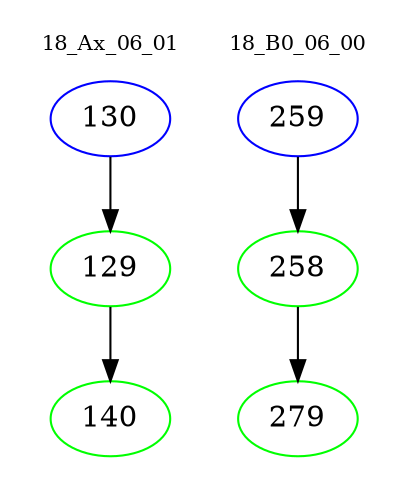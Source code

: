 digraph{
subgraph cluster_0 {
color = white
label = "18_Ax_06_01";
fontsize=10;
T0_130 [label="130", color="blue"]
T0_130 -> T0_129 [color="black"]
T0_129 [label="129", color="green"]
T0_129 -> T0_140 [color="black"]
T0_140 [label="140", color="green"]
}
subgraph cluster_1 {
color = white
label = "18_B0_06_00";
fontsize=10;
T1_259 [label="259", color="blue"]
T1_259 -> T1_258 [color="black"]
T1_258 [label="258", color="green"]
T1_258 -> T1_279 [color="black"]
T1_279 [label="279", color="green"]
}
}
